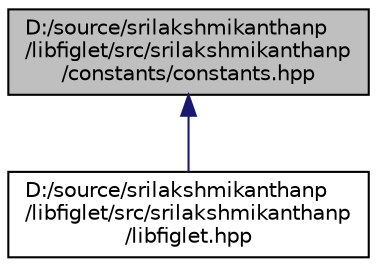 digraph "D:/source/srilakshmikanthanp/libfiglet/src/srilakshmikanthanp/constants/constants.hpp"
{
 // LATEX_PDF_SIZE
  edge [fontname="Helvetica",fontsize="10",labelfontname="Helvetica",labelfontsize="10"];
  node [fontname="Helvetica",fontsize="10",shape=record];
  Node1 [label="D:/source/srilakshmikanthanp\l/libfiglet/src/srilakshmikanthanp\l/constants/constants.hpp",height=0.2,width=0.4,color="black", fillcolor="grey75", style="filled", fontcolor="black",tooltip=" "];
  Node1 -> Node2 [dir="back",color="midnightblue",fontsize="10",style="solid",fontname="Helvetica"];
  Node2 [label="D:/source/srilakshmikanthanp\l/libfiglet/src/srilakshmikanthanp\l/libfiglet.hpp",height=0.2,width=0.4,color="black", fillcolor="white", style="filled",URL="$libfiglet_8hpp.html",tooltip=" "];
}
